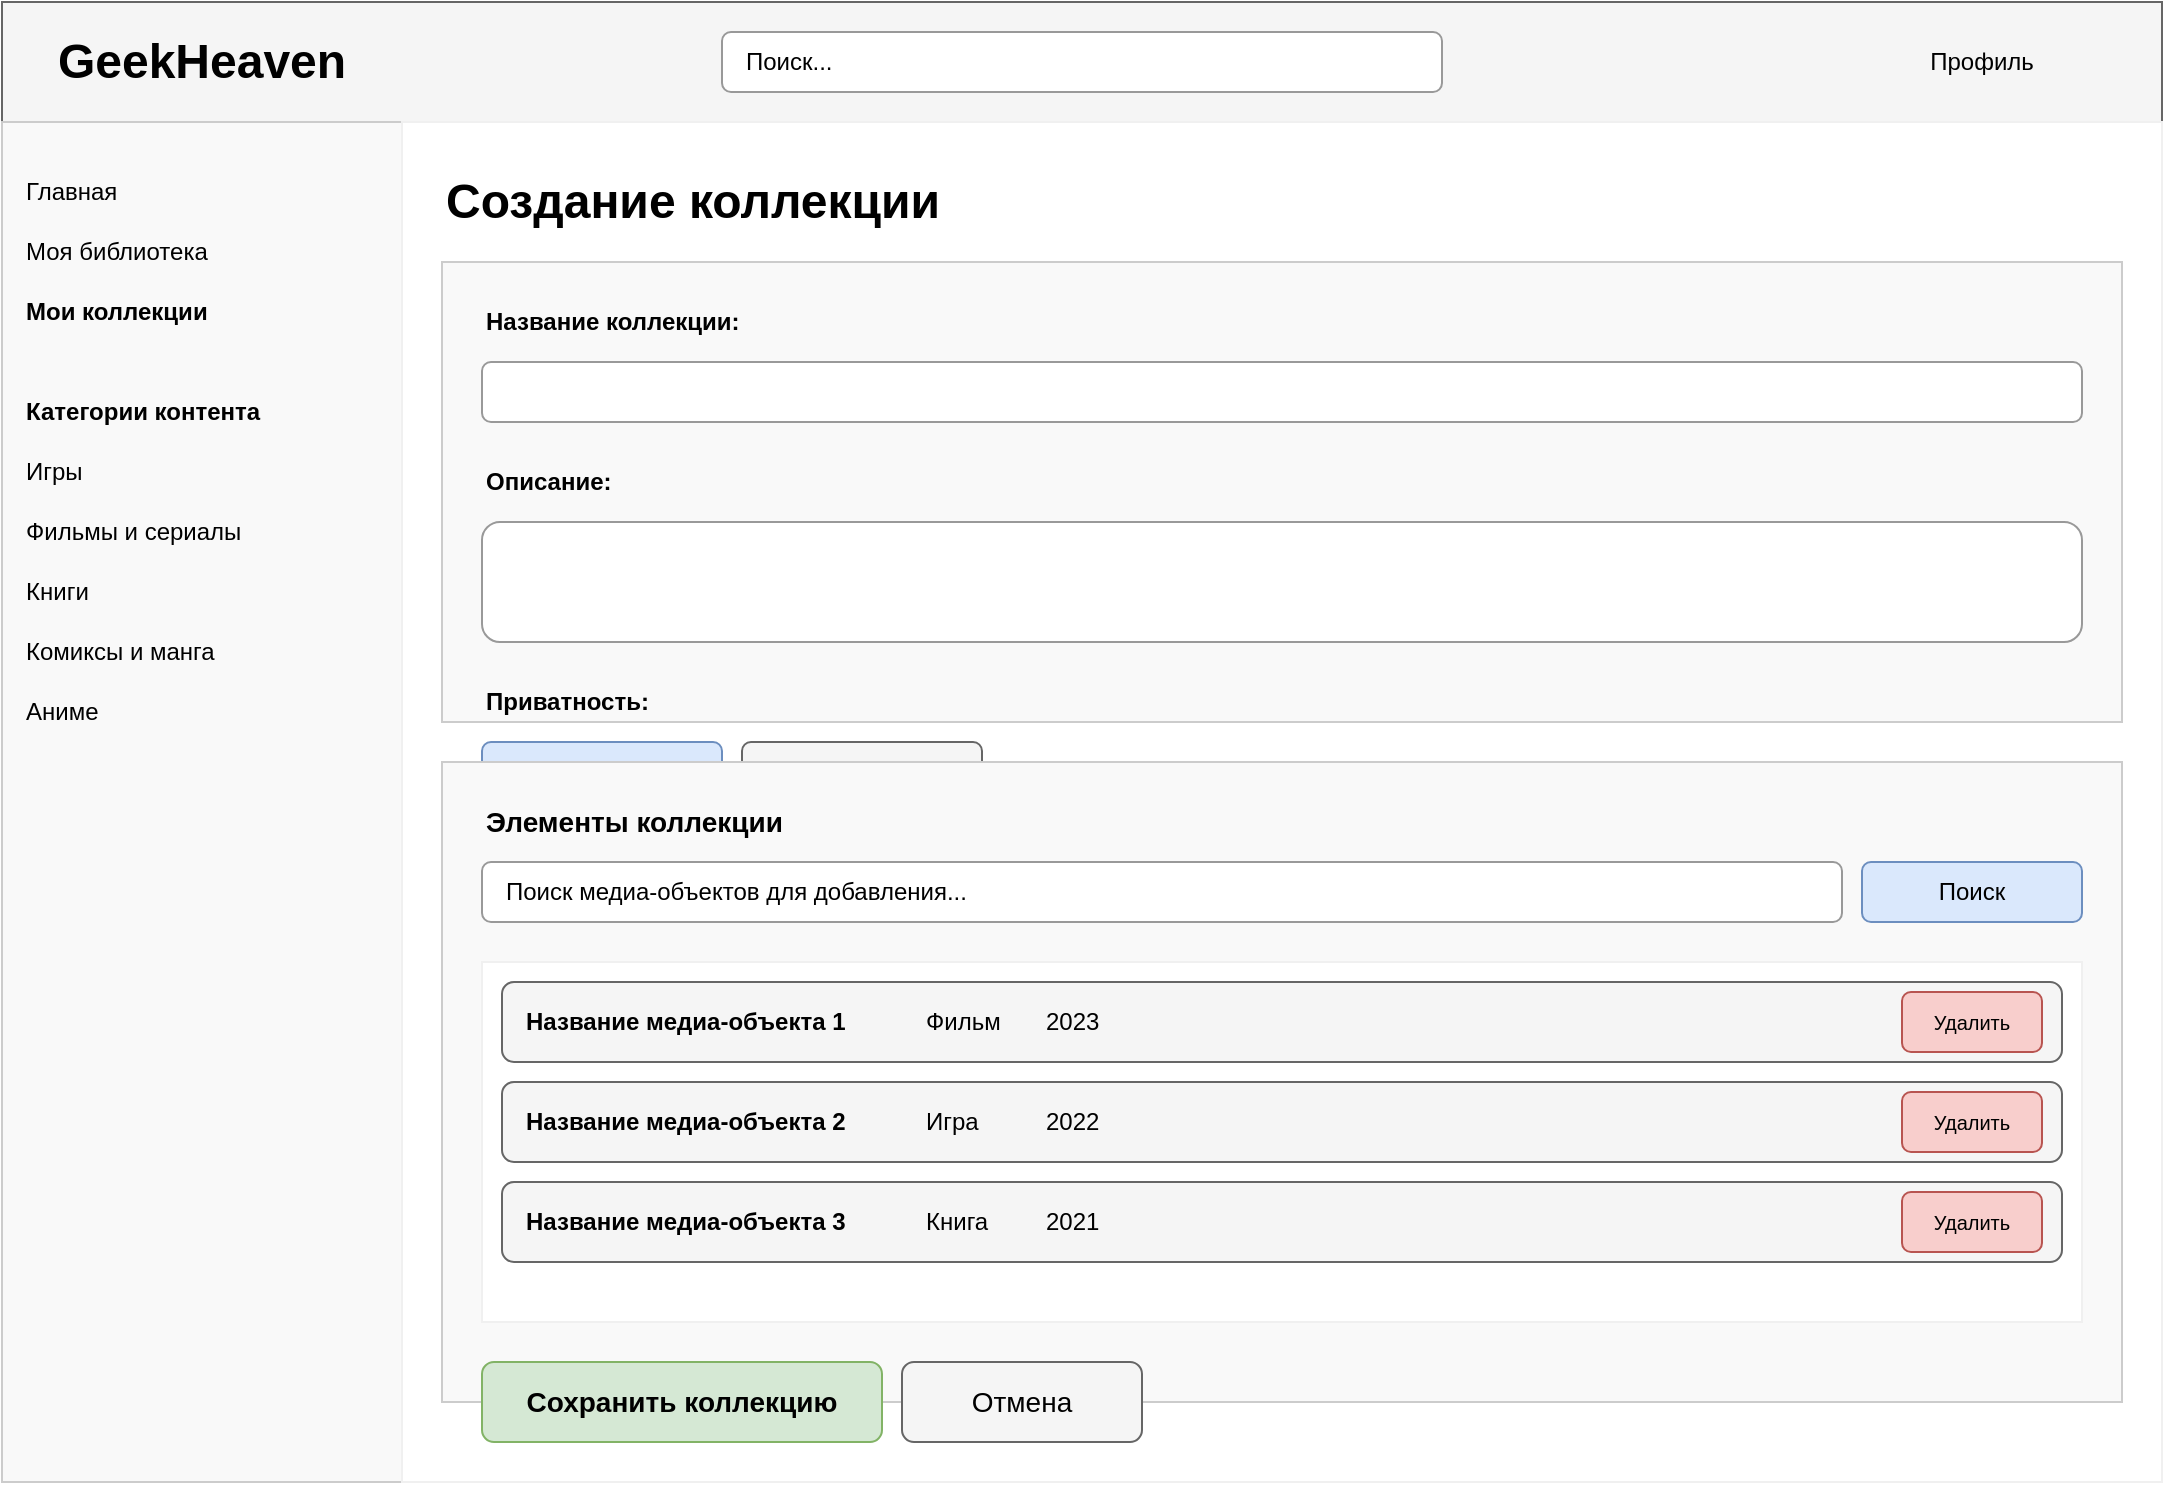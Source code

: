 <mxfile version="21.6.6">
  <diagram name="Страница создания/редактирования списка" id="collection-edit-page">
    <mxGraphModel dx="1422" dy="798" grid="1" gridSize="10" guides="1" tooltips="1" connect="1" arrows="1" fold="1" page="1" pageScale="1" pageWidth="1169" pageHeight="827" math="0" shadow="0">
      <root>
        <mxCell id="0" />
        <mxCell id="1" parent="0" />
        <mxCell id="header" value="" style="rounded=0;whiteSpace=wrap;html=1;fillColor=#f5f5f5;strokeColor=#666666;fontColor=#333333;" vertex="1" parent="1">
          <mxGeometry x="40" y="40" width="1080" height="60" as="geometry" />
        </mxCell>
        <mxCell id="logo" value="GeekHeaven" style="text;html=1;strokeColor=none;fillColor=none;align=center;verticalAlign=middle;whiteSpace=wrap;rounded=0;fontStyle=1;fontSize=24;" vertex="1" parent="1">
          <mxGeometry x="60" y="55" width="160" height="30" as="geometry" />
        </mxCell>
        <mxCell id="search" value="Поиск..." style="rounded=1;whiteSpace=wrap;html=1;align=left;spacingLeft=10;fillColor=#ffffff;strokeColor=#999999;" vertex="1" parent="1">
          <mxGeometry x="400" y="55" width="360" height="30" as="geometry" />
        </mxCell>
        <mxCell id="profile" value="Профиль" style="text;html=1;strokeColor=none;fillColor=none;align=center;verticalAlign=middle;whiteSpace=wrap;rounded=0;" vertex="1" parent="1">
          <mxGeometry x="1000" y="55" width="60" height="30" as="geometry" />
        </mxCell>
        <mxCell id="nav" value="" style="rounded=0;whiteSpace=wrap;html=1;fillColor=#f9f9f9;strokeColor=#cccccc;" vertex="1" parent="1">
          <mxGeometry x="40" y="100" width="200" height="680" as="geometry" />
        </mxCell>
        <mxCell id="nav_dashboard" value="Главная" style="text;html=1;strokeColor=none;fillColor=none;align=left;verticalAlign=middle;whiteSpace=wrap;rounded=0;spacingLeft=10;" vertex="1" parent="1">
          <mxGeometry x="40" y="120" width="200" height="30" as="geometry" />
        </mxCell>
        <mxCell id="nav_library" value="Моя библиотека" style="text;html=1;strokeColor=none;fillColor=none;align=left;verticalAlign=middle;whiteSpace=wrap;rounded=0;spacingLeft=10;" vertex="1" parent="1">
          <mxGeometry x="40" y="150" width="200" height="30" as="geometry" />
        </mxCell>
        <mxCell id="nav_collections" value="Мои коллекции" style="text;html=1;strokeColor=none;fillColor=none;align=left;verticalAlign=middle;whiteSpace=wrap;rounded=0;fontStyle=1;spacingLeft=10;" vertex="1" parent="1">
          <mxGeometry x="40" y="180" width="200" height="30" as="geometry" />
        </mxCell>
        <mxCell id="nav_categories" value="Категории контента" style="text;html=1;strokeColor=none;fillColor=none;align=left;verticalAlign=middle;whiteSpace=wrap;rounded=0;fontStyle=1;spacingLeft=10;" vertex="1" parent="1">
          <mxGeometry x="40" y="230" width="200" height="30" as="geometry" />
        </mxCell>
        <mxCell id="nav_games" value="Игры" style="text;html=1;strokeColor=none;fillColor=none;align=left;verticalAlign=middle;whiteSpace=wrap;rounded=0;spacingLeft=10;" vertex="1" parent="1">
          <mxGeometry x="40" y="260" width="200" height="30" as="geometry" />
        </mxCell>
        <mxCell id="nav_movies" value="Фильмы и сериалы" style="text;html=1;strokeColor=none;fillColor=none;align=left;verticalAlign=middle;whiteSpace=wrap;rounded=0;spacingLeft=10;" vertex="1" parent="1">
          <mxGeometry x="40" y="290" width="200" height="30" as="geometry" />
        </mxCell>
        <mxCell id="nav_books" value="Книги" style="text;html=1;strokeColor=none;fillColor=none;align=left;verticalAlign=middle;whiteSpace=wrap;rounded=0;spacingLeft=10;" vertex="1" parent="1">
          <mxGeometry x="40" y="320" width="200" height="30" as="geometry" />
        </mxCell>
        <mxCell id="nav_comics" value="Комиксы и манга" style="text;html=1;strokeColor=none;fillColor=none;align=left;verticalAlign=middle;whiteSpace=wrap;rounded=0;spacingLeft=10;" vertex="1" parent="1">
          <mxGeometry x="40" y="350" width="200" height="30" as="geometry" />
        </mxCell>
        <mxCell id="nav_anime" value="Аниме" style="text;html=1;strokeColor=none;fillColor=none;align=left;verticalAlign=middle;whiteSpace=wrap;rounded=0;spacingLeft=10;" vertex="1" parent="1">
          <mxGeometry x="40" y="380" width="200" height="30" as="geometry" />
        </mxCell>
        <mxCell id="content" value="" style="rounded=0;whiteSpace=wrap;html=1;fillColor=#ffffff;strokeColor=#f0f0f0;" vertex="1" parent="1">
          <mxGeometry x="240" y="100" width="880" height="680" as="geometry" />
        </mxCell>
        <mxCell id="collection_title" value="Создание коллекции" style="text;html=1;strokeColor=none;fillColor=none;align=left;verticalAlign=middle;whiteSpace=wrap;rounded=0;fontSize=24;fontStyle=1" vertex="1" parent="1">
          <mxGeometry x="260" y="120" width="300" height="40" as="geometry" />
        </mxCell>
        <mxCell id="collection_form" value="" style="rounded=0;whiteSpace=wrap;html=1;fillColor=#f9f9f9;strokeColor=#cccccc;" vertex="1" parent="1">
          <mxGeometry x="260" y="170" width="840" height="230" as="geometry" />
        </mxCell>
        <mxCell id="form_name_label" value="Название коллекции:" style="text;html=1;strokeColor=none;fillColor=none;align=left;verticalAlign=middle;whiteSpace=wrap;rounded=0;fontStyle=1" vertex="1" parent="1">
          <mxGeometry x="280" y="190" width="160" height="20" as="geometry" />
        </mxCell>
        <mxCell id="form_name_input" value="" style="rounded=1;whiteSpace=wrap;html=1;align=left;spacingLeft=10;fillColor=#ffffff;strokeColor=#999999;" vertex="1" parent="1">
          <mxGeometry x="280" y="220" width="800" height="30" as="geometry" />
        </mxCell>
        <mxCell id="form_description_label" value="Описание:" style="text;html=1;strokeColor=none;fillColor=none;align=left;verticalAlign=middle;whiteSpace=wrap;rounded=0;fontStyle=1" vertex="1" parent="1">
          <mxGeometry x="280" y="270" width="160" height="20" as="geometry" />
        </mxCell>
        <mxCell id="form_description_input" value="" style="rounded=1;whiteSpace=wrap;html=1;align=left;spacingLeft=10;fillColor=#ffffff;strokeColor=#999999;" vertex="1" parent="1">
          <mxGeometry x="280" y="300" width="800" height="60" as="geometry" />
        </mxCell>
        <mxCell id="form_privacy_label" value="Приватность:" style="text;html=1;strokeColor=none;fillColor=none;align=left;verticalAlign=middle;whiteSpace=wrap;rounded=0;fontStyle=1" vertex="1" parent="1">
          <mxGeometry x="280" y="380" width="160" height="20" as="geometry" />
        </mxCell>
        <mxCell id="form_privacy_public" value="Публичная" style="rounded=1;whiteSpace=wrap;html=1;fillColor=#dae8fc;strokeColor=#6c8ebf;" vertex="1" parent="1">
          <mxGeometry x="280" y="410" width="120" height="30" as="geometry" />
        </mxCell>
        <mxCell id="form_privacy_private" value="Приватная" style="rounded=1;whiteSpace=wrap;html=1;fillColor=#f5f5f5;strokeColor=#666666;" vertex="1" parent="1">
          <mxGeometry x="410" y="410" width="120" height="30" as="geometry" />
        </mxCell>
        <mxCell id="collection_items" value="" style="rounded=0;whiteSpace=wrap;html=1;fillColor=#f9f9f9;strokeColor=#cccccc;" vertex="1" parent="1">
          <mxGeometry x="260" y="420" width="840" height="320" as="geometry" />
        </mxCell>
        <mxCell id="items_title" value="Элементы коллекции" style="text;html=1;strokeColor=none;fillColor=none;align=left;verticalAlign=middle;whiteSpace=wrap;rounded=0;fontStyle=1;fontSize=14;" vertex="1" parent="1">
          <mxGeometry x="280" y="440" width="200" height="20" as="geometry" />
        </mxCell>
        <mxCell id="items_search" value="Поиск медиа-объектов для добавления..." style="rounded=1;whiteSpace=wrap;html=1;align=left;spacingLeft=10;fillColor=#ffffff;strokeColor=#999999;" vertex="1" parent="1">
          <mxGeometry x="280" y="470" width="680" height="30" as="geometry" />
        </mxCell>
        <mxCell id="items_search_button" value="Поиск" style="rounded=1;whiteSpace=wrap;html=1;fillColor=#dae8fc;strokeColor=#6c8ebf;" vertex="1" parent="1">
          <mxGeometry x="970" y="470" width="110" height="30" as="geometry" />
        </mxCell>
        <mxCell id="items_list" value="" style="rounded=0;whiteSpace=wrap;html=1;fillColor=#ffffff;strokeColor=#f0f0f0;" vertex="1" parent="1">
          <mxGeometry x="280" y="520" width="800" height="180" as="geometry" />
        </mxCell>
        <mxCell id="item_1" value="" style="rounded=1;whiteSpace=wrap;html=1;fillColor=#f5f5f5;strokeColor=#666666;" vertex="1" parent="1">
          <mxGeometry x="290" y="530" width="780" height="40" as="geometry" />
        </mxCell>
        <mxCell id="item_1_title" value="Название медиа-объекта 1" style="text;html=1;strokeColor=none;fillColor=none;align=left;verticalAlign=middle;whiteSpace=wrap;rounded=0;fontStyle=1" vertex="1" parent="1">
          <mxGeometry x="300" y="540" width="200" height="20" as="geometry" />
        </mxCell>
        <mxCell id="item_1_type" value="Фильм" style="text;html=1;strokeColor=none;fillColor=none;align=left;verticalAlign=middle;whiteSpace=wrap;rounded=0;" vertex="1" parent="1">
          <mxGeometry x="500" y="540" width="60" height="20" as="geometry" />
        </mxCell>
        <mxCell id="item_1_year" value="2023" style="text;html=1;strokeColor=none;fillColor=none;align=left;verticalAlign=middle;whiteSpace=wrap;rounded=0;" vertex="1" parent="1">
          <mxGeometry x="560" y="540" width="60" height="20" as="geometry" />
        </mxCell>
        <mxCell id="item_1_remove" value="Удалить" style="rounded=1;whiteSpace=wrap;html=1;fillColor=#f8cecc;strokeColor=#b85450;fontSize=10;" vertex="1" parent="1">
          <mxGeometry x="990" y="535" width="70" height="30" as="geometry" />
        </mxCell>
        <mxCell id="item_2" value="" style="rounded=1;whiteSpace=wrap;html=1;fillColor=#f5f5f5;strokeColor=#666666;" vertex="1" parent="1">
          <mxGeometry x="290" y="580" width="780" height="40" as="geometry" />
        </mxCell>
        <mxCell id="item_2_title" value="Название медиа-объекта 2" style="text;html=1;strokeColor=none;fillColor=none;align=left;verticalAlign=middle;whiteSpace=wrap;rounded=0;fontStyle=1" vertex="1" parent="1">
          <mxGeometry x="300" y="590" width="200" height="20" as="geometry" />
        </mxCell>
        <mxCell id="item_2_type" value="Игра" style="text;html=1;strokeColor=none;fillColor=none;align=left;verticalAlign=middle;whiteSpace=wrap;rounded=0;" vertex="1" parent="1">
          <mxGeometry x="500" y="590" width="60" height="20" as="geometry" />
        </mxCell>
        <mxCell id="item_2_year" value="2022" style="text;html=1;strokeColor=none;fillColor=none;align=left;verticalAlign=middle;whiteSpace=wrap;rounded=0;" vertex="1" parent="1">
          <mxGeometry x="560" y="590" width="60" height="20" as="geometry" />
        </mxCell>
        <mxCell id="item_2_remove" value="Удалить" style="rounded=1;whiteSpace=wrap;html=1;fillColor=#f8cecc;strokeColor=#b85450;fontSize=10;" vertex="1" parent="1">
          <mxGeometry x="990" y="585" width="70" height="30" as="geometry" />
        </mxCell>
        <mxCell id="item_3" value="" style="rounded=1;whiteSpace=wrap;html=1;fillColor=#f5f5f5;strokeColor=#666666;" vertex="1" parent="1">
          <mxGeometry x="290" y="630" width="780" height="40" as="geometry" />
        </mxCell>
        <mxCell id="item_3_title" value="Название медиа-объекта 3" style="text;html=1;strokeColor=none;fillColor=none;align=left;verticalAlign=middle;whiteSpace=wrap;rounded=0;fontStyle=1" vertex="1" parent="1">
          <mxGeometry x="300" y="640" width="200" height="20" as="geometry" />
        </mxCell>
        <mxCell id="item_3_type" value="Книга" style="text;html=1;strokeColor=none;fillColor=none;align=left;verticalAlign=middle;whiteSpace=wrap;rounded=0;" vertex="1" parent="1">
          <mxGeometry x="500" y="640" width="60" height="20" as="geometry" />
        </mxCell>
        <mxCell id="item_3_year" value="2021" style="text;html=1;strokeColor=none;fillColor=none;align=left;verticalAlign=middle;whiteSpace=wrap;rounded=0;" vertex="1" parent="1">
          <mxGeometry x="560" y="640" width="60" height="20" as="geometry" />
        </mxCell>
        <mxCell id="item_3_remove" value="Удалить" style="rounded=1;whiteSpace=wrap;html=1;fillColor=#f8cecc;strokeColor=#b85450;fontSize=10;" vertex="1" parent="1">
          <mxGeometry x="990" y="635" width="70" height="30" as="geometry" />
        </mxCell>
        <mxCell id="save_button" value="Сохранить коллекцию" style="rounded=1;whiteSpace=wrap;html=1;fillColor=#d5e8d4;strokeColor=#82b366;fontSize=14;fontStyle=1" vertex="1" parent="1">
          <mxGeometry x="280" y="720" width="200" height="40" as="geometry" />
        </mxCell>
        <mxCell id="cancel_button" value="Отмена" style="rounded=1;whiteSpace=wrap;html=1;fillColor=#f5f5f5;strokeColor=#666666;fontSize=14;" vertex="1" parent="1">
          <mxGeometry x="490" y="720" width="120" height="40" as="geometry" />
        </mxCell>
      </root>
    </mxGraphModel>
  </diagram>
</mxfile>